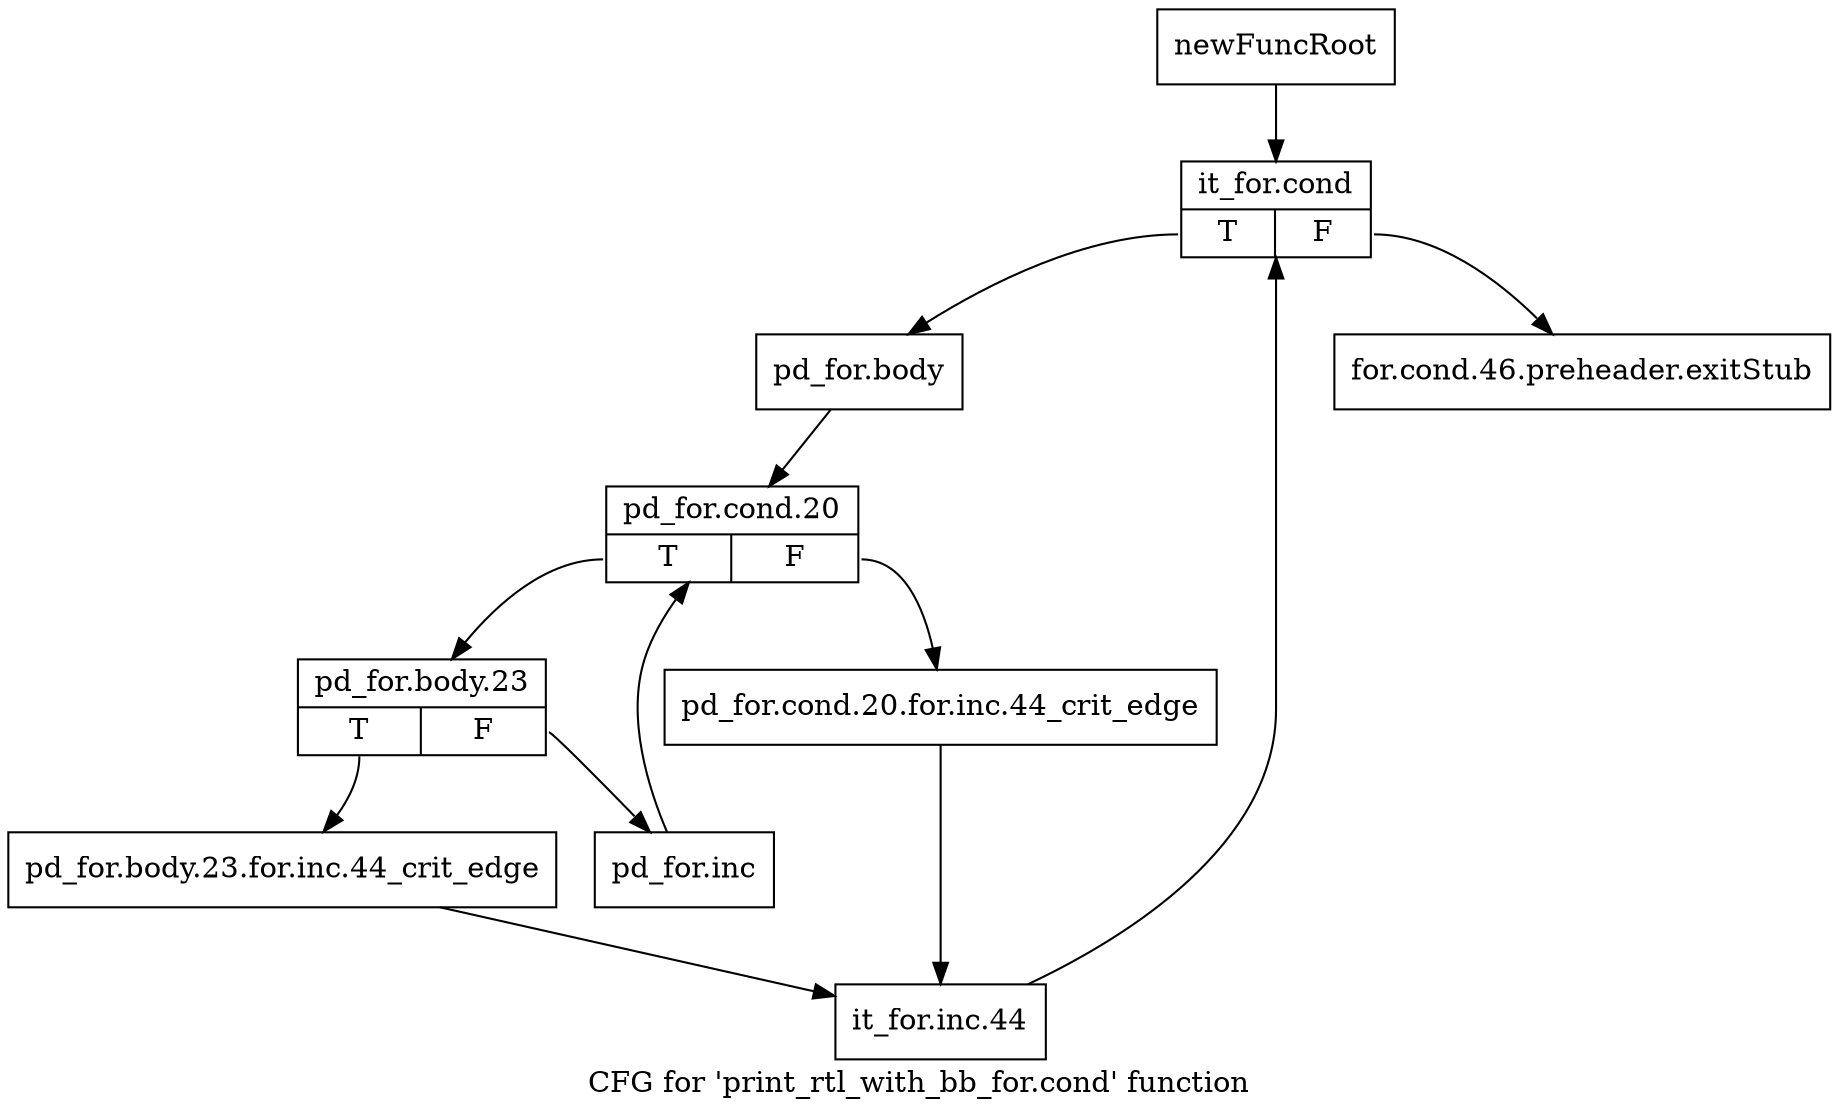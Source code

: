 digraph "CFG for 'print_rtl_with_bb_for.cond' function" {
	label="CFG for 'print_rtl_with_bb_for.cond' function";

	Node0xa58c9d0 [shape=record,label="{newFuncRoot}"];
	Node0xa58c9d0 -> Node0xa58ca70;
	Node0xa58ca20 [shape=record,label="{for.cond.46.preheader.exitStub}"];
	Node0xa58ca70 [shape=record,label="{it_for.cond|{<s0>T|<s1>F}}"];
	Node0xa58ca70:s0 -> Node0xa58cac0;
	Node0xa58ca70:s1 -> Node0xa58ca20;
	Node0xa58cac0 [shape=record,label="{pd_for.body}"];
	Node0xa58cac0 -> Node0xa58cb10;
	Node0xa58cb10 [shape=record,label="{pd_for.cond.20|{<s0>T|<s1>F}}"];
	Node0xa58cb10:s0 -> Node0xa58cbb0;
	Node0xa58cb10:s1 -> Node0xa58cb60;
	Node0xa58cb60 [shape=record,label="{pd_for.cond.20.for.inc.44_crit_edge}"];
	Node0xa58cb60 -> Node0xa58cca0;
	Node0xa58cbb0 [shape=record,label="{pd_for.body.23|{<s0>T|<s1>F}}"];
	Node0xa58cbb0:s0 -> Node0xa58cc50;
	Node0xa58cbb0:s1 -> Node0xa58cc00;
	Node0xa58cc00 [shape=record,label="{pd_for.inc}"];
	Node0xa58cc00 -> Node0xa58cb10;
	Node0xa58cc50 [shape=record,label="{pd_for.body.23.for.inc.44_crit_edge}"];
	Node0xa58cc50 -> Node0xa58cca0;
	Node0xa58cca0 [shape=record,label="{it_for.inc.44}"];
	Node0xa58cca0 -> Node0xa58ca70;
}
